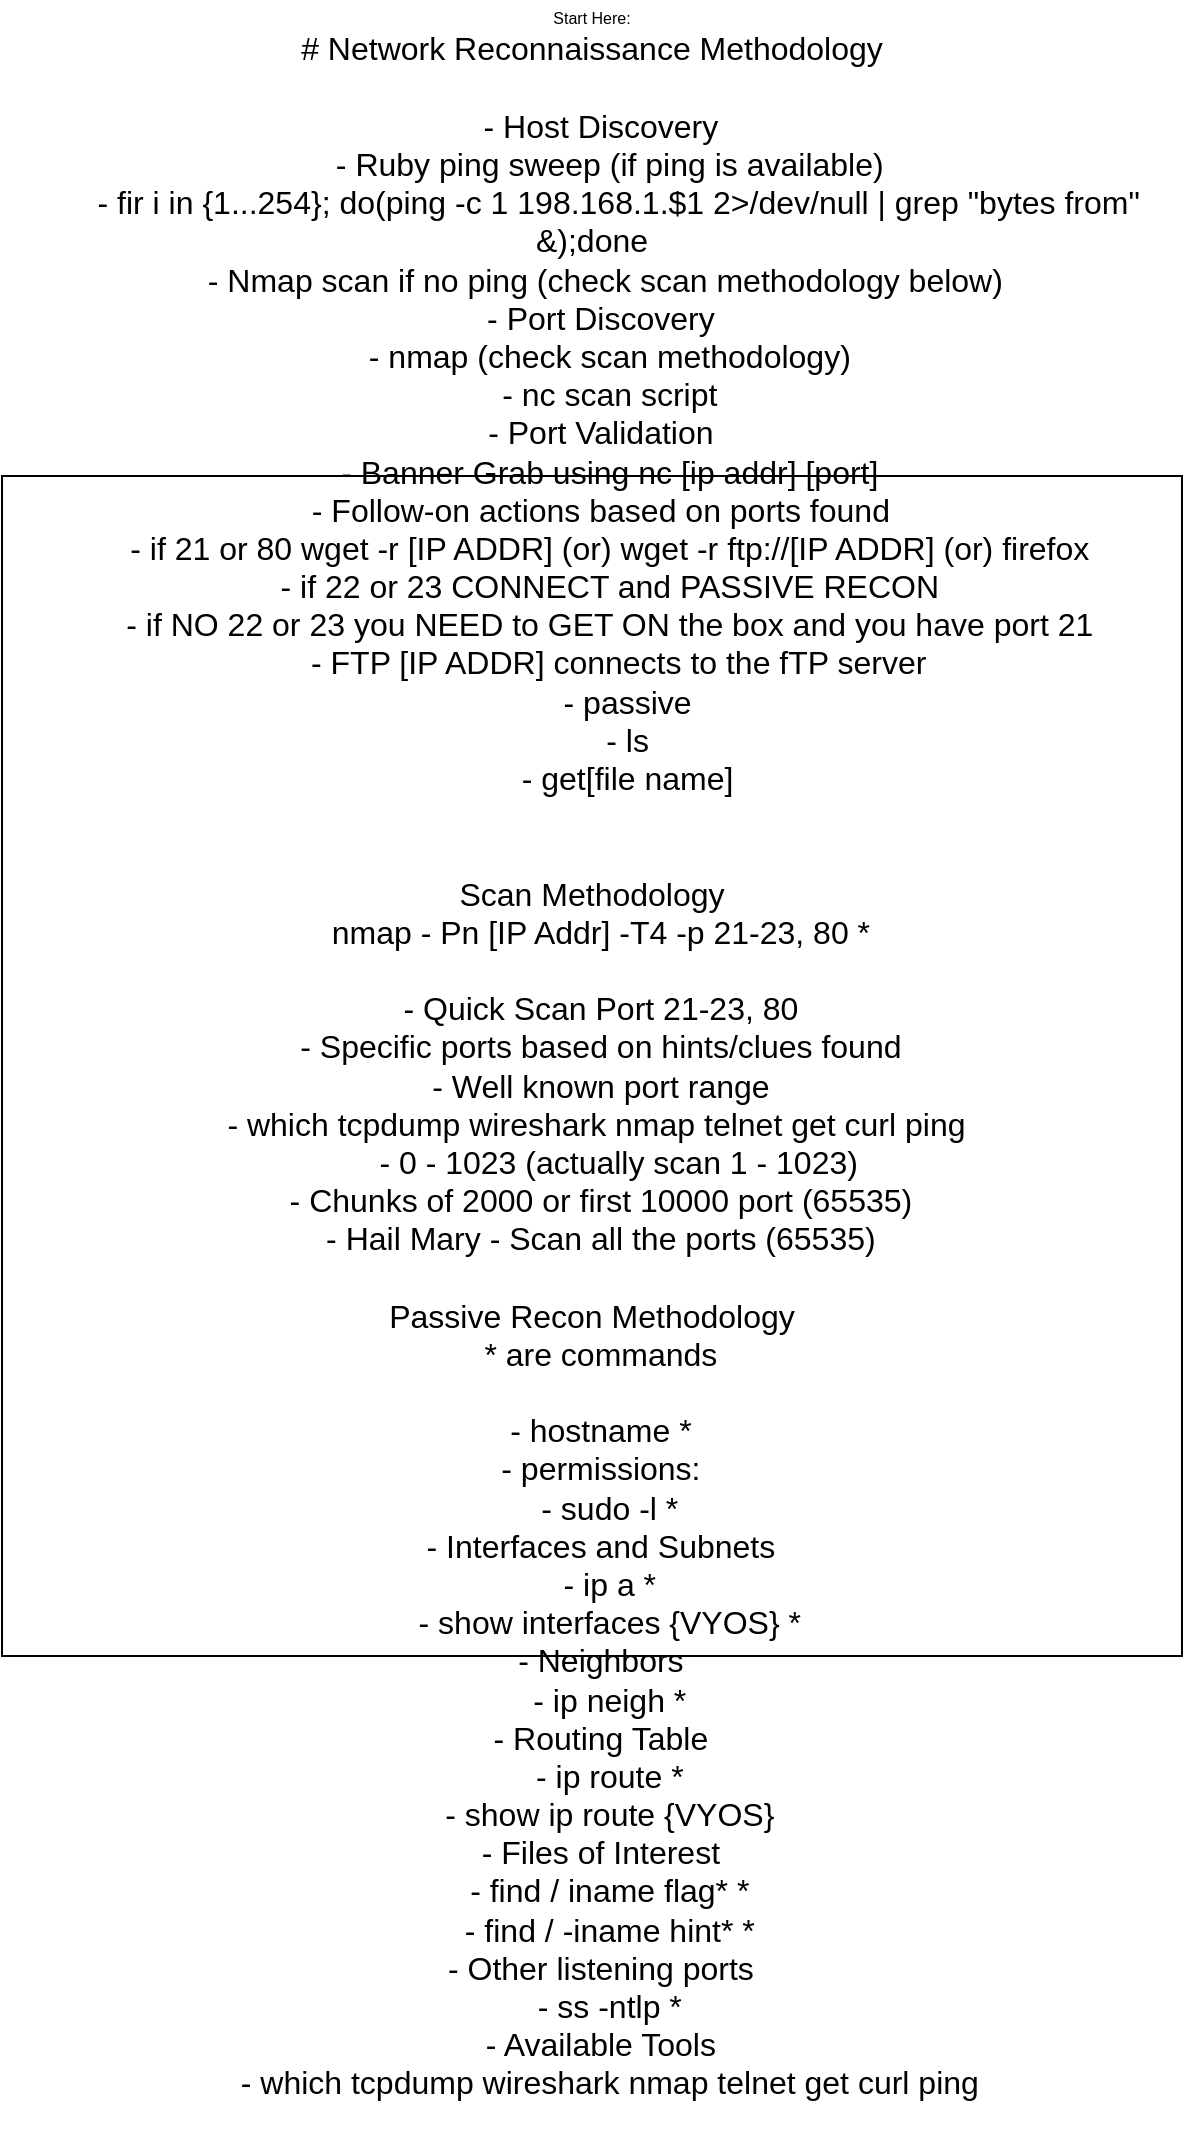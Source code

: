 <mxfile version="24.7.8">
  <diagram name="Page-1" id="rmTOHtV_TA2U6pFzi0Pf">
    <mxGraphModel dx="1674" dy="1888" grid="1" gridSize="10" guides="1" tooltips="1" connect="1" arrows="1" fold="1" page="1" pageScale="1" pageWidth="850" pageHeight="1100" math="0" shadow="0">
      <root>
        <mxCell id="0" />
        <mxCell id="1" parent="0" />
        <mxCell id="OrOYCmAvn8XWrXL7sTkk-1" value="&lt;font style=&quot;font-size: 8px;&quot;&gt;Start Here:&lt;/font&gt;&lt;div&gt;&lt;div&gt;&lt;font size=&quot;3&quot;&gt;# Network Reconnaissance Methodology&lt;/font&gt;&lt;/div&gt;&lt;div&gt;&lt;font size=&quot;3&quot;&gt;&lt;br&gt;&lt;/font&gt;&lt;/div&gt;&lt;div&gt;&lt;font size=&quot;3&quot;&gt;&amp;nbsp; - Host Discovery&lt;/font&gt;&lt;/div&gt;&lt;div&gt;&lt;font size=&quot;3&quot;&gt;&amp;nbsp; &amp;nbsp; - Ruby ping sweep (if ping is available)&lt;/font&gt;&lt;/div&gt;&lt;div&gt;&lt;font size=&quot;3&quot;&gt;&amp;nbsp; &amp;nbsp; &amp;nbsp; - fir i in {1...254}; do(ping -c 1 198.168.1.$1 2&amp;gt;/dev/null | grep &quot;bytes from&quot; &amp;amp;);done&lt;/font&gt;&lt;/div&gt;&lt;div&gt;&lt;font size=&quot;3&quot;&gt;&amp;nbsp; &amp;nbsp; - Nmap scan if no ping (check scan methodology below)&amp;nbsp;&lt;/font&gt;&lt;/div&gt;&lt;div&gt;&lt;font size=&quot;3&quot;&gt;&amp;nbsp; - Port Discovery&lt;/font&gt;&lt;/div&gt;&lt;div&gt;&lt;font size=&quot;3&quot;&gt;&amp;nbsp; &amp;nbsp; - nmap (check scan methodology)&lt;/font&gt;&lt;/div&gt;&lt;div&gt;&lt;font size=&quot;3&quot;&gt;&amp;nbsp; &amp;nbsp; - nc scan script&lt;/font&gt;&lt;/div&gt;&lt;div&gt;&lt;font size=&quot;3&quot;&gt;&amp;nbsp; - Port Validation&lt;/font&gt;&lt;/div&gt;&lt;div&gt;&lt;font size=&quot;3&quot;&gt;&amp;nbsp; &amp;nbsp; - Banner Grab using nc [ip addr] [port]&lt;/font&gt;&lt;/div&gt;&lt;div&gt;&lt;font size=&quot;3&quot;&gt;&amp;nbsp; - Follow-on actions based on ports found&lt;/font&gt;&lt;/div&gt;&lt;div&gt;&lt;font size=&quot;3&quot;&gt;&amp;nbsp; &amp;nbsp; - if 21 or 80 wget -r [IP ADDR] (or) wget -r ftp://[IP ADDR] (or) firefox&lt;/font&gt;&lt;/div&gt;&lt;div&gt;&lt;font size=&quot;3&quot;&gt;&amp;nbsp; &amp;nbsp; - if 22 or 23 CONNECT and PASSIVE RECON&lt;/font&gt;&lt;/div&gt;&lt;div&gt;&lt;font size=&quot;3&quot;&gt;&amp;nbsp; &amp;nbsp; - if NO 22 or 23 you NEED to GET ON the box and you have port 21&lt;/font&gt;&lt;/div&gt;&lt;div&gt;&lt;font size=&quot;3&quot;&gt;&amp;nbsp; &amp;nbsp; &amp;nbsp; - FTP [IP ADDR] connects to the fTP server&lt;/font&gt;&lt;/div&gt;&lt;div&gt;&lt;font size=&quot;3&quot;&gt;&amp;nbsp; &amp;nbsp; &amp;nbsp; &amp;nbsp; - passive&lt;/font&gt;&lt;/div&gt;&lt;div&gt;&lt;font size=&quot;3&quot;&gt;&amp;nbsp; &amp;nbsp; &amp;nbsp; &amp;nbsp; - ls&lt;/font&gt;&lt;/div&gt;&lt;div&gt;&lt;font size=&quot;3&quot;&gt;&amp;nbsp; &amp;nbsp; &amp;nbsp; &amp;nbsp; - get[file name]&lt;/font&gt;&lt;/div&gt;&lt;div&gt;&lt;font size=&quot;3&quot;&gt;&lt;br&gt;&lt;/font&gt;&lt;/div&gt;&lt;div&gt;&lt;font size=&quot;3&quot;&gt;&lt;br&gt;&lt;/font&gt;&lt;/div&gt;&lt;div&gt;&lt;font size=&quot;3&quot;&gt;Scan Methodology&lt;/font&gt;&lt;/div&gt;&lt;div&gt;&lt;font size=&quot;3&quot;&gt;&amp;nbsp; nmap - Pn [IP Addr] -T4 -p 21-23, 80 *&lt;/font&gt;&lt;/div&gt;&lt;div&gt;&lt;font size=&quot;3&quot;&gt;&lt;br&gt;&lt;/font&gt;&lt;/div&gt;&lt;div&gt;&lt;font size=&quot;3&quot;&gt;&amp;nbsp; - Quick Scan Port 21-23, 80&lt;/font&gt;&lt;/div&gt;&lt;div&gt;&lt;font size=&quot;3&quot;&gt;&amp;nbsp; - Specific ports based on hints/clues found&lt;/font&gt;&lt;/div&gt;&lt;div&gt;&lt;font size=&quot;3&quot;&gt;&amp;nbsp; - Well known port range&lt;/font&gt;&lt;/div&gt;&lt;div&gt;&lt;font size=&quot;3&quot;&gt;&amp;nbsp; - which tcpdump wireshark nmap telnet get curl ping&amp;nbsp;&lt;/font&gt;&lt;/div&gt;&lt;div&gt;&lt;font size=&quot;3&quot;&gt;&amp;nbsp; &amp;nbsp; &amp;nbsp; - 0 - 1023 (actually scan 1 - 1023)&lt;/font&gt;&lt;/div&gt;&lt;div&gt;&lt;font size=&quot;3&quot;&gt;&amp;nbsp; - Chunks of 2000 or first 10000 port (65535)&lt;/font&gt;&lt;/div&gt;&lt;div&gt;&lt;font size=&quot;3&quot;&gt;&amp;nbsp; - Hail Mary - Scan all the ports (65535)&lt;/font&gt;&lt;/div&gt;&lt;div&gt;&lt;font size=&quot;3&quot;&gt;&lt;br&gt;&lt;/font&gt;&lt;/div&gt;&lt;div&gt;&lt;font size=&quot;3&quot;&gt;Passive Recon Methodology&lt;/font&gt;&lt;/div&gt;&lt;div&gt;&lt;font size=&quot;3&quot;&gt;&amp;nbsp; * are commands&lt;/font&gt;&lt;/div&gt;&lt;div&gt;&lt;font size=&quot;3&quot;&gt;&lt;br&gt;&lt;/font&gt;&lt;/div&gt;&lt;div&gt;&lt;font size=&quot;3&quot;&gt;&amp;nbsp; - hostname *&lt;/font&gt;&lt;/div&gt;&lt;div&gt;&lt;font size=&quot;3&quot;&gt;&amp;nbsp; - permissions:&lt;/font&gt;&lt;/div&gt;&lt;div&gt;&lt;font size=&quot;3&quot;&gt;&amp;nbsp; &amp;nbsp; - sudo -l *&lt;/font&gt;&lt;/div&gt;&lt;div&gt;&lt;font size=&quot;3&quot;&gt;&amp;nbsp; - Interfaces and Subnets&lt;/font&gt;&lt;/div&gt;&lt;div&gt;&lt;font size=&quot;3&quot;&gt;&amp;nbsp; &amp;nbsp; - ip a *&lt;/font&gt;&lt;/div&gt;&lt;div&gt;&lt;font size=&quot;3&quot;&gt;&amp;nbsp; &amp;nbsp; - show interfaces {VYOS} *&lt;/font&gt;&lt;/div&gt;&lt;div&gt;&lt;font size=&quot;3&quot;&gt;&amp;nbsp; - Neighbors&lt;/font&gt;&lt;/div&gt;&lt;div&gt;&lt;font size=&quot;3&quot;&gt;&amp;nbsp; &amp;nbsp; - ip neigh *&lt;/font&gt;&lt;/div&gt;&lt;div&gt;&lt;font size=&quot;3&quot;&gt;&amp;nbsp; - Routing Table&lt;/font&gt;&lt;/div&gt;&lt;div&gt;&lt;font size=&quot;3&quot;&gt;&amp;nbsp; &amp;nbsp; - ip route *&lt;/font&gt;&lt;/div&gt;&lt;div&gt;&lt;font size=&quot;3&quot;&gt;&amp;nbsp; &amp;nbsp; - show ip route {VYOS}&lt;/font&gt;&lt;/div&gt;&lt;div&gt;&lt;font size=&quot;3&quot;&gt;&amp;nbsp; - Files of Interest&lt;/font&gt;&lt;/div&gt;&lt;div&gt;&lt;font size=&quot;3&quot;&gt;&amp;nbsp; &amp;nbsp; - find / iname flag* *&lt;/font&gt;&lt;/div&gt;&lt;div&gt;&lt;font size=&quot;3&quot;&gt;&amp;nbsp; &amp;nbsp; - find / -iname hint* *&lt;/font&gt;&lt;/div&gt;&lt;div&gt;&lt;font size=&quot;3&quot;&gt;&amp;nbsp; - Other listening ports&lt;/font&gt;&lt;/div&gt;&lt;div&gt;&lt;font size=&quot;3&quot;&gt;&amp;nbsp; &amp;nbsp; - ss -ntlp *&lt;/font&gt;&lt;/div&gt;&lt;div&gt;&lt;font size=&quot;3&quot;&gt;&amp;nbsp; - Available Tools&lt;/font&gt;&lt;/div&gt;&lt;div&gt;&lt;font size=&quot;3&quot;&gt;&amp;nbsp; &amp;nbsp; - which tcpdump wireshark nmap telnet get curl ping&lt;/font&gt;&lt;/div&gt;&lt;/div&gt;&lt;div&gt;&lt;br&gt;&lt;/div&gt;" style="whiteSpace=wrap;html=1;aspect=fixed;" vertex="1" parent="1">
          <mxGeometry x="270" y="-140" width="590" height="590" as="geometry" />
        </mxCell>
      </root>
    </mxGraphModel>
  </diagram>
</mxfile>
